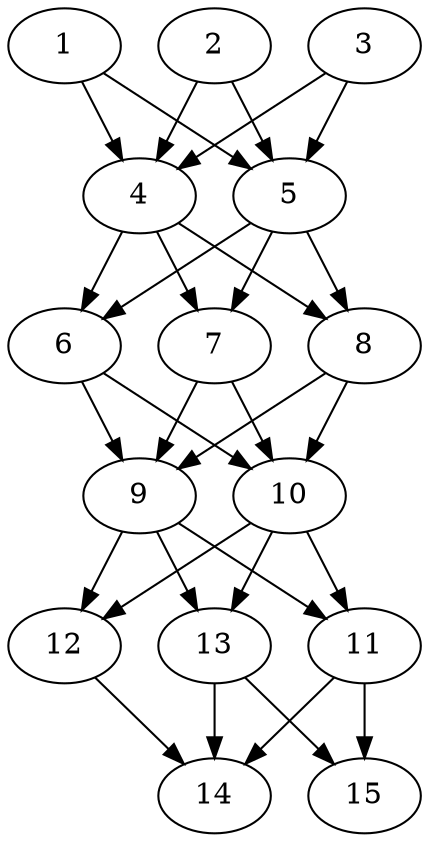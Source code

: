 // DAG automatically generated by daggen at Thu Oct  3 13:59:27 2019
// ./daggen --dot -n 15 --ccr 0.5 --fat 0.5 --regular 0.7 --density 0.9 --mindata 5242880 --maxdata 52428800 
digraph G {
  1 [size="43741184", alpha="0.14", expect_size="21870592"] 
  1 -> 4 [size ="21870592"]
  1 -> 5 [size ="21870592"]
  2 [size="14886912", alpha="0.02", expect_size="7443456"] 
  2 -> 4 [size ="7443456"]
  2 -> 5 [size ="7443456"]
  3 [size="54595584", alpha="0.14", expect_size="27297792"] 
  3 -> 4 [size ="27297792"]
  3 -> 5 [size ="27297792"]
  4 [size="83593216", alpha="0.11", expect_size="41796608"] 
  4 -> 6 [size ="41796608"]
  4 -> 7 [size ="41796608"]
  4 -> 8 [size ="41796608"]
  5 [size="104050688", alpha="0.08", expect_size="52025344"] 
  5 -> 6 [size ="52025344"]
  5 -> 7 [size ="52025344"]
  5 -> 8 [size ="52025344"]
  6 [size="81512448", alpha="0.13", expect_size="40756224"] 
  6 -> 9 [size ="40756224"]
  6 -> 10 [size ="40756224"]
  7 [size="104325120", alpha="0.14", expect_size="52162560"] 
  7 -> 9 [size ="52162560"]
  7 -> 10 [size ="52162560"]
  8 [size="22317056", alpha="0.17", expect_size="11158528"] 
  8 -> 9 [size ="11158528"]
  8 -> 10 [size ="11158528"]
  9 [size="79785984", alpha="0.00", expect_size="39892992"] 
  9 -> 11 [size ="39892992"]
  9 -> 12 [size ="39892992"]
  9 -> 13 [size ="39892992"]
  10 [size="49668096", alpha="0.00", expect_size="24834048"] 
  10 -> 11 [size ="24834048"]
  10 -> 12 [size ="24834048"]
  10 -> 13 [size ="24834048"]
  11 [size="16113664", alpha="0.12", expect_size="8056832"] 
  11 -> 14 [size ="8056832"]
  11 -> 15 [size ="8056832"]
  12 [size="79941632", alpha="0.11", expect_size="39970816"] 
  12 -> 14 [size ="39970816"]
  13 [size="89153536", alpha="0.06", expect_size="44576768"] 
  13 -> 14 [size ="44576768"]
  13 -> 15 [size ="44576768"]
  14 [size="59348992", alpha="0.01", expect_size="29674496"] 
  15 [size="16363520", alpha="0.19", expect_size="8181760"] 
}
